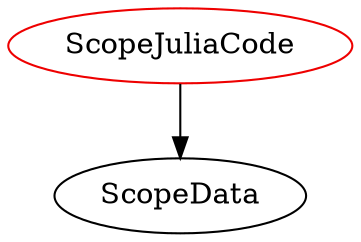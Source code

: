 digraph scopejuliacode{
ScopeJuliaCode	[shape=oval, color=red2, label="ScopeJuliaCode"];
ScopeJuliaCode -> ScopeData;
}
